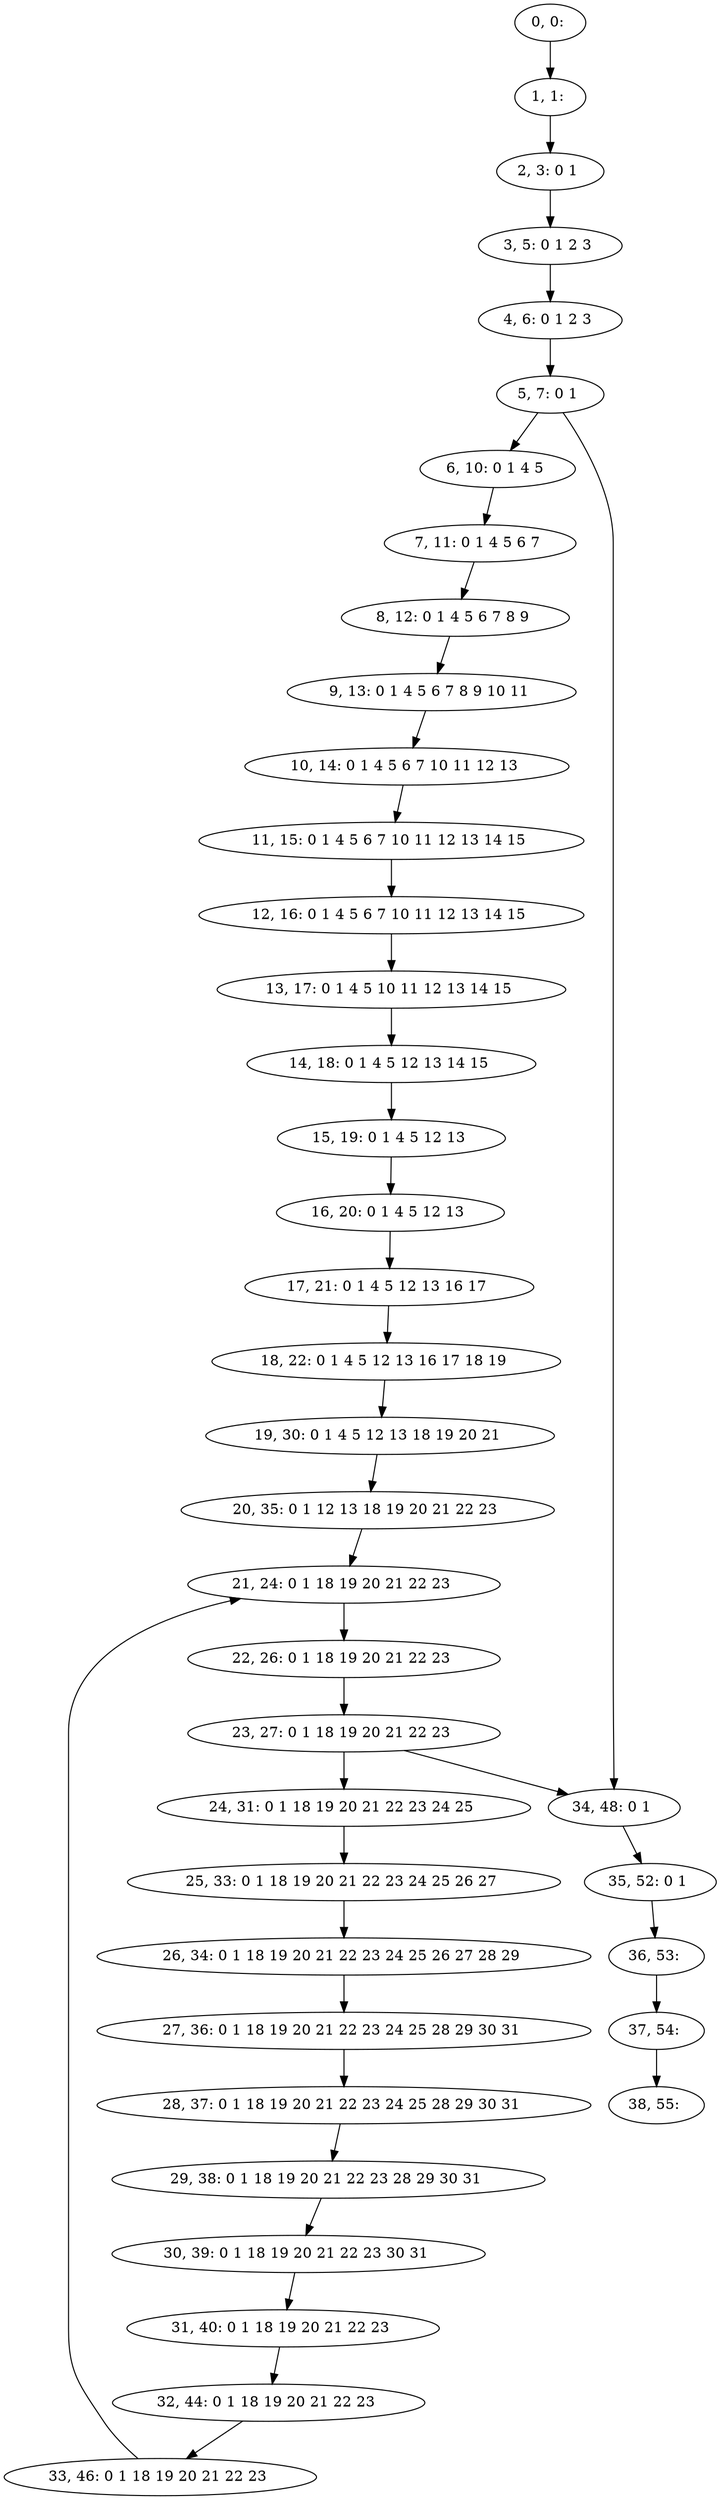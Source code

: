 digraph G {
0[label="0, 0: "];
1[label="1, 1: "];
2[label="2, 3: 0 1 "];
3[label="3, 5: 0 1 2 3 "];
4[label="4, 6: 0 1 2 3 "];
5[label="5, 7: 0 1 "];
6[label="6, 10: 0 1 4 5 "];
7[label="7, 11: 0 1 4 5 6 7 "];
8[label="8, 12: 0 1 4 5 6 7 8 9 "];
9[label="9, 13: 0 1 4 5 6 7 8 9 10 11 "];
10[label="10, 14: 0 1 4 5 6 7 10 11 12 13 "];
11[label="11, 15: 0 1 4 5 6 7 10 11 12 13 14 15 "];
12[label="12, 16: 0 1 4 5 6 7 10 11 12 13 14 15 "];
13[label="13, 17: 0 1 4 5 10 11 12 13 14 15 "];
14[label="14, 18: 0 1 4 5 12 13 14 15 "];
15[label="15, 19: 0 1 4 5 12 13 "];
16[label="16, 20: 0 1 4 5 12 13 "];
17[label="17, 21: 0 1 4 5 12 13 16 17 "];
18[label="18, 22: 0 1 4 5 12 13 16 17 18 19 "];
19[label="19, 30: 0 1 4 5 12 13 18 19 20 21 "];
20[label="20, 35: 0 1 12 13 18 19 20 21 22 23 "];
21[label="21, 24: 0 1 18 19 20 21 22 23 "];
22[label="22, 26: 0 1 18 19 20 21 22 23 "];
23[label="23, 27: 0 1 18 19 20 21 22 23 "];
24[label="24, 31: 0 1 18 19 20 21 22 23 24 25 "];
25[label="25, 33: 0 1 18 19 20 21 22 23 24 25 26 27 "];
26[label="26, 34: 0 1 18 19 20 21 22 23 24 25 26 27 28 29 "];
27[label="27, 36: 0 1 18 19 20 21 22 23 24 25 28 29 30 31 "];
28[label="28, 37: 0 1 18 19 20 21 22 23 24 25 28 29 30 31 "];
29[label="29, 38: 0 1 18 19 20 21 22 23 28 29 30 31 "];
30[label="30, 39: 0 1 18 19 20 21 22 23 30 31 "];
31[label="31, 40: 0 1 18 19 20 21 22 23 "];
32[label="32, 44: 0 1 18 19 20 21 22 23 "];
33[label="33, 46: 0 1 18 19 20 21 22 23 "];
34[label="34, 48: 0 1 "];
35[label="35, 52: 0 1 "];
36[label="36, 53: "];
37[label="37, 54: "];
38[label="38, 55: "];
0->1 ;
1->2 ;
2->3 ;
3->4 ;
4->5 ;
5->6 ;
5->34 ;
6->7 ;
7->8 ;
8->9 ;
9->10 ;
10->11 ;
11->12 ;
12->13 ;
13->14 ;
14->15 ;
15->16 ;
16->17 ;
17->18 ;
18->19 ;
19->20 ;
20->21 ;
21->22 ;
22->23 ;
23->24 ;
23->34 ;
24->25 ;
25->26 ;
26->27 ;
27->28 ;
28->29 ;
29->30 ;
30->31 ;
31->32 ;
32->33 ;
33->21 ;
34->35 ;
35->36 ;
36->37 ;
37->38 ;
}
